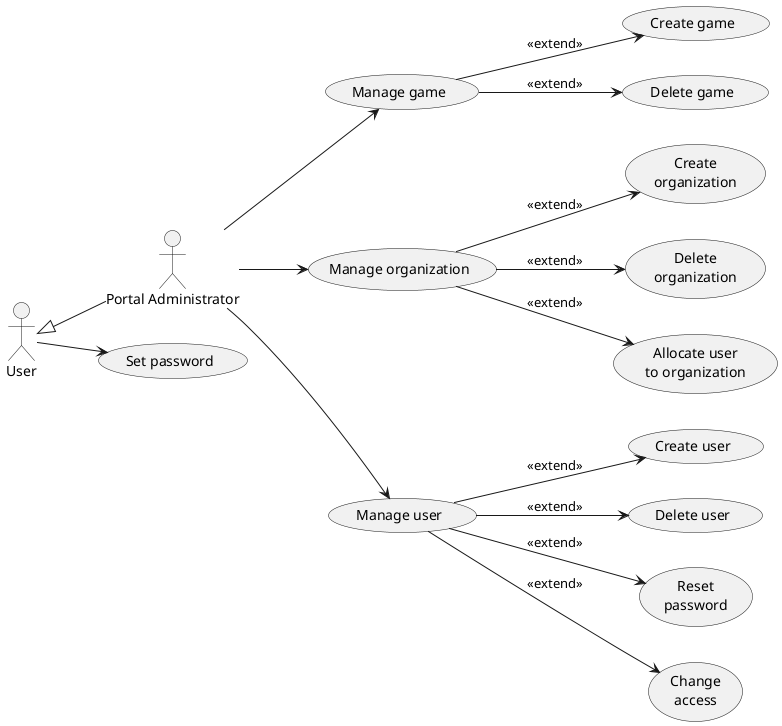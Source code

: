 @startuml
left to right direction

"Portal Administrator" as PA
User <|-- PA

User --> (Set password)

PA --> (Manage game)
(Manage game) --> (Create game) : << extend >>
(Manage game) --> (Delete game) : << extend >>

PA --> (Manage organization)
(Manage organization) --> (Create\norganization) : << extend >>
(Manage organization) --> (Delete\norganization) : << extend >>
(Manage organization) --> (Allocate user\nto organization) : << extend >>

PA --> (Manage user)
(Manage user) --> (Create user) : << extend >>
(Manage user) --> (Delete user) : << extend >>
(Manage user) --> (Reset\npassword) : << extend >>
(Manage user) --> (Change\naccess) : << extend >>

@enduml
